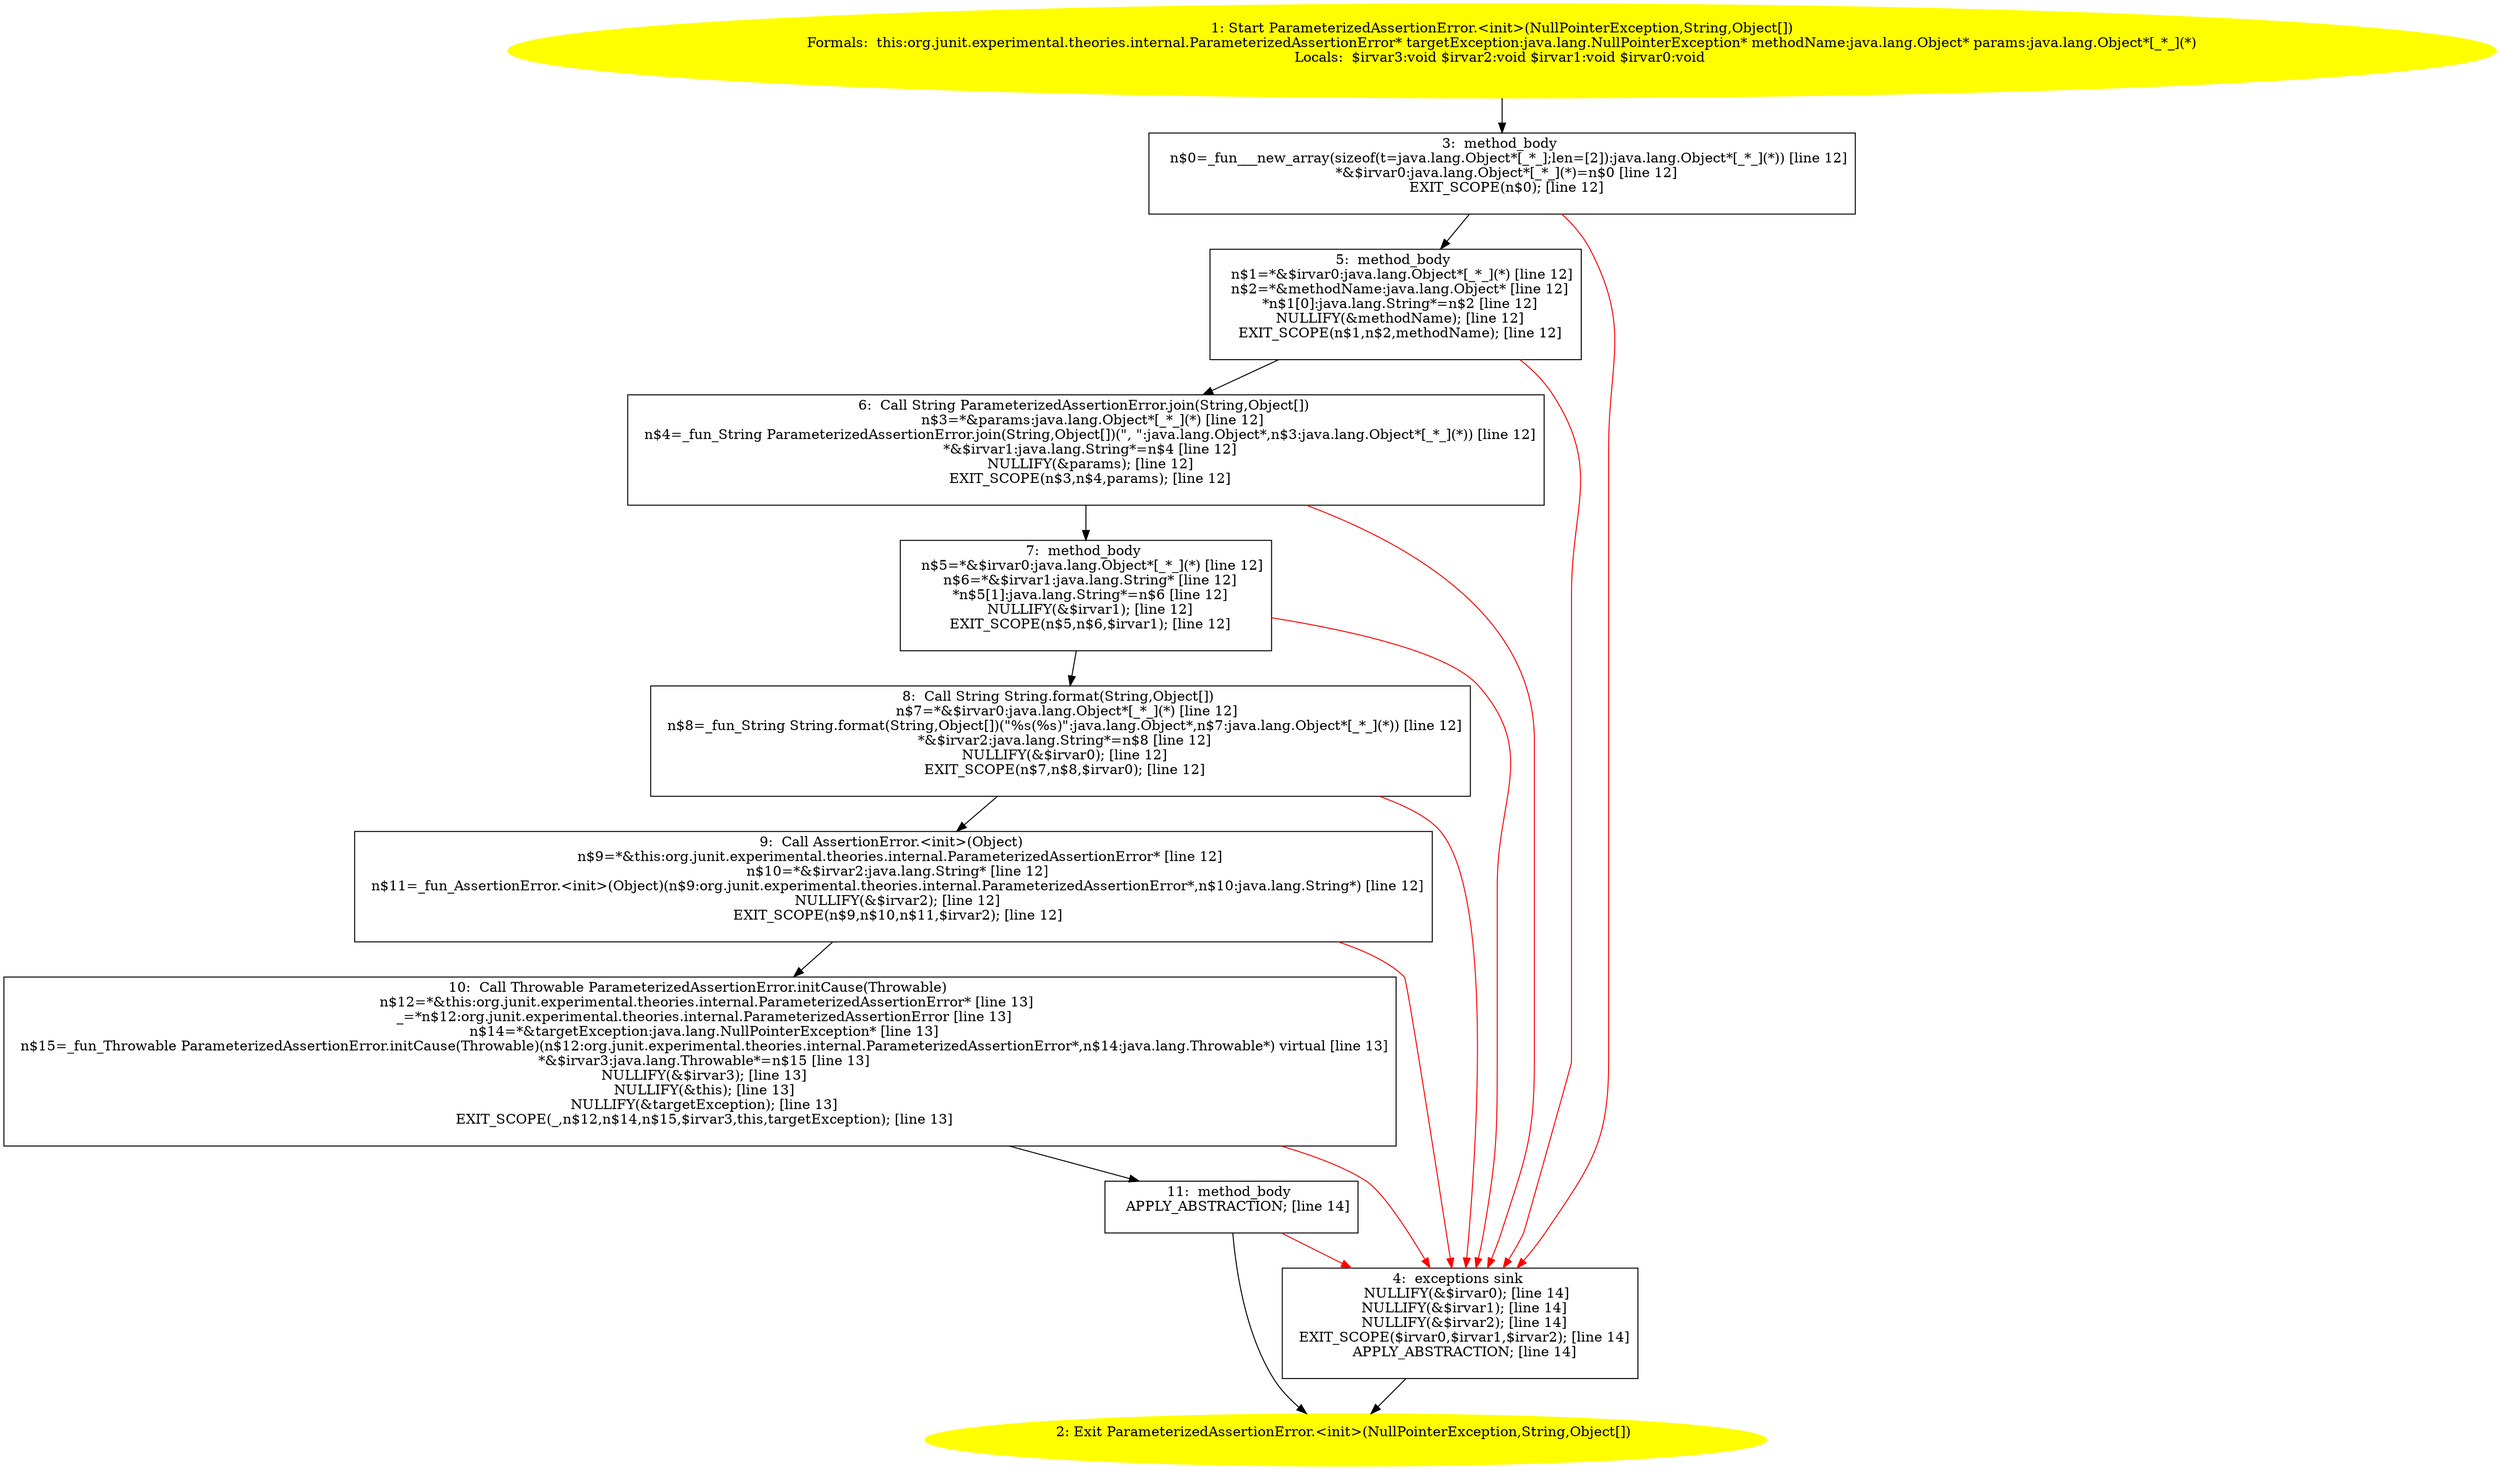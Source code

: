 /* @generated */
digraph cfg {
"org.junit.experimental.theories.internal.ParameterizedAssertionError.<init>(java.lang.NullPointerExc.0b2848925a3fdfdf93c7c607d75b80d9_1" [label="1: Start ParameterizedAssertionError.<init>(NullPointerException,String,Object[])\nFormals:  this:org.junit.experimental.theories.internal.ParameterizedAssertionError* targetException:java.lang.NullPointerException* methodName:java.lang.Object* params:java.lang.Object*[_*_](*)\nLocals:  $irvar3:void $irvar2:void $irvar1:void $irvar0:void \n  " color=yellow style=filled]
	

	 "org.junit.experimental.theories.internal.ParameterizedAssertionError.<init>(java.lang.NullPointerExc.0b2848925a3fdfdf93c7c607d75b80d9_1" -> "org.junit.experimental.theories.internal.ParameterizedAssertionError.<init>(java.lang.NullPointerExc.0b2848925a3fdfdf93c7c607d75b80d9_3" ;
"org.junit.experimental.theories.internal.ParameterizedAssertionError.<init>(java.lang.NullPointerExc.0b2848925a3fdfdf93c7c607d75b80d9_2" [label="2: Exit ParameterizedAssertionError.<init>(NullPointerException,String,Object[]) \n  " color=yellow style=filled]
	

"org.junit.experimental.theories.internal.ParameterizedAssertionError.<init>(java.lang.NullPointerExc.0b2848925a3fdfdf93c7c607d75b80d9_3" [label="3:  method_body \n   n$0=_fun___new_array(sizeof(t=java.lang.Object*[_*_];len=[2]):java.lang.Object*[_*_](*)) [line 12]\n  *&$irvar0:java.lang.Object*[_*_](*)=n$0 [line 12]\n  EXIT_SCOPE(n$0); [line 12]\n " shape="box"]
	

	 "org.junit.experimental.theories.internal.ParameterizedAssertionError.<init>(java.lang.NullPointerExc.0b2848925a3fdfdf93c7c607d75b80d9_3" -> "org.junit.experimental.theories.internal.ParameterizedAssertionError.<init>(java.lang.NullPointerExc.0b2848925a3fdfdf93c7c607d75b80d9_5" ;
	 "org.junit.experimental.theories.internal.ParameterizedAssertionError.<init>(java.lang.NullPointerExc.0b2848925a3fdfdf93c7c607d75b80d9_3" -> "org.junit.experimental.theories.internal.ParameterizedAssertionError.<init>(java.lang.NullPointerExc.0b2848925a3fdfdf93c7c607d75b80d9_4" [color="red" ];
"org.junit.experimental.theories.internal.ParameterizedAssertionError.<init>(java.lang.NullPointerExc.0b2848925a3fdfdf93c7c607d75b80d9_4" [label="4:  exceptions sink \n   NULLIFY(&$irvar0); [line 14]\n  NULLIFY(&$irvar1); [line 14]\n  NULLIFY(&$irvar2); [line 14]\n  EXIT_SCOPE($irvar0,$irvar1,$irvar2); [line 14]\n  APPLY_ABSTRACTION; [line 14]\n " shape="box"]
	

	 "org.junit.experimental.theories.internal.ParameterizedAssertionError.<init>(java.lang.NullPointerExc.0b2848925a3fdfdf93c7c607d75b80d9_4" -> "org.junit.experimental.theories.internal.ParameterizedAssertionError.<init>(java.lang.NullPointerExc.0b2848925a3fdfdf93c7c607d75b80d9_2" ;
"org.junit.experimental.theories.internal.ParameterizedAssertionError.<init>(java.lang.NullPointerExc.0b2848925a3fdfdf93c7c607d75b80d9_5" [label="5:  method_body \n   n$1=*&$irvar0:java.lang.Object*[_*_](*) [line 12]\n  n$2=*&methodName:java.lang.Object* [line 12]\n  *n$1[0]:java.lang.String*=n$2 [line 12]\n  NULLIFY(&methodName); [line 12]\n  EXIT_SCOPE(n$1,n$2,methodName); [line 12]\n " shape="box"]
	

	 "org.junit.experimental.theories.internal.ParameterizedAssertionError.<init>(java.lang.NullPointerExc.0b2848925a3fdfdf93c7c607d75b80d9_5" -> "org.junit.experimental.theories.internal.ParameterizedAssertionError.<init>(java.lang.NullPointerExc.0b2848925a3fdfdf93c7c607d75b80d9_6" ;
	 "org.junit.experimental.theories.internal.ParameterizedAssertionError.<init>(java.lang.NullPointerExc.0b2848925a3fdfdf93c7c607d75b80d9_5" -> "org.junit.experimental.theories.internal.ParameterizedAssertionError.<init>(java.lang.NullPointerExc.0b2848925a3fdfdf93c7c607d75b80d9_4" [color="red" ];
"org.junit.experimental.theories.internal.ParameterizedAssertionError.<init>(java.lang.NullPointerExc.0b2848925a3fdfdf93c7c607d75b80d9_6" [label="6:  Call String ParameterizedAssertionError.join(String,Object[]) \n   n$3=*&params:java.lang.Object*[_*_](*) [line 12]\n  n$4=_fun_String ParameterizedAssertionError.join(String,Object[])(\", \":java.lang.Object*,n$3:java.lang.Object*[_*_](*)) [line 12]\n  *&$irvar1:java.lang.String*=n$4 [line 12]\n  NULLIFY(&params); [line 12]\n  EXIT_SCOPE(n$3,n$4,params); [line 12]\n " shape="box"]
	

	 "org.junit.experimental.theories.internal.ParameterizedAssertionError.<init>(java.lang.NullPointerExc.0b2848925a3fdfdf93c7c607d75b80d9_6" -> "org.junit.experimental.theories.internal.ParameterizedAssertionError.<init>(java.lang.NullPointerExc.0b2848925a3fdfdf93c7c607d75b80d9_7" ;
	 "org.junit.experimental.theories.internal.ParameterizedAssertionError.<init>(java.lang.NullPointerExc.0b2848925a3fdfdf93c7c607d75b80d9_6" -> "org.junit.experimental.theories.internal.ParameterizedAssertionError.<init>(java.lang.NullPointerExc.0b2848925a3fdfdf93c7c607d75b80d9_4" [color="red" ];
"org.junit.experimental.theories.internal.ParameterizedAssertionError.<init>(java.lang.NullPointerExc.0b2848925a3fdfdf93c7c607d75b80d9_7" [label="7:  method_body \n   n$5=*&$irvar0:java.lang.Object*[_*_](*) [line 12]\n  n$6=*&$irvar1:java.lang.String* [line 12]\n  *n$5[1]:java.lang.String*=n$6 [line 12]\n  NULLIFY(&$irvar1); [line 12]\n  EXIT_SCOPE(n$5,n$6,$irvar1); [line 12]\n " shape="box"]
	

	 "org.junit.experimental.theories.internal.ParameterizedAssertionError.<init>(java.lang.NullPointerExc.0b2848925a3fdfdf93c7c607d75b80d9_7" -> "org.junit.experimental.theories.internal.ParameterizedAssertionError.<init>(java.lang.NullPointerExc.0b2848925a3fdfdf93c7c607d75b80d9_8" ;
	 "org.junit.experimental.theories.internal.ParameterizedAssertionError.<init>(java.lang.NullPointerExc.0b2848925a3fdfdf93c7c607d75b80d9_7" -> "org.junit.experimental.theories.internal.ParameterizedAssertionError.<init>(java.lang.NullPointerExc.0b2848925a3fdfdf93c7c607d75b80d9_4" [color="red" ];
"org.junit.experimental.theories.internal.ParameterizedAssertionError.<init>(java.lang.NullPointerExc.0b2848925a3fdfdf93c7c607d75b80d9_8" [label="8:  Call String String.format(String,Object[]) \n   n$7=*&$irvar0:java.lang.Object*[_*_](*) [line 12]\n  n$8=_fun_String String.format(String,Object[])(\"%s(%s)\":java.lang.Object*,n$7:java.lang.Object*[_*_](*)) [line 12]\n  *&$irvar2:java.lang.String*=n$8 [line 12]\n  NULLIFY(&$irvar0); [line 12]\n  EXIT_SCOPE(n$7,n$8,$irvar0); [line 12]\n " shape="box"]
	

	 "org.junit.experimental.theories.internal.ParameterizedAssertionError.<init>(java.lang.NullPointerExc.0b2848925a3fdfdf93c7c607d75b80d9_8" -> "org.junit.experimental.theories.internal.ParameterizedAssertionError.<init>(java.lang.NullPointerExc.0b2848925a3fdfdf93c7c607d75b80d9_9" ;
	 "org.junit.experimental.theories.internal.ParameterizedAssertionError.<init>(java.lang.NullPointerExc.0b2848925a3fdfdf93c7c607d75b80d9_8" -> "org.junit.experimental.theories.internal.ParameterizedAssertionError.<init>(java.lang.NullPointerExc.0b2848925a3fdfdf93c7c607d75b80d9_4" [color="red" ];
"org.junit.experimental.theories.internal.ParameterizedAssertionError.<init>(java.lang.NullPointerExc.0b2848925a3fdfdf93c7c607d75b80d9_9" [label="9:  Call AssertionError.<init>(Object) \n   n$9=*&this:org.junit.experimental.theories.internal.ParameterizedAssertionError* [line 12]\n  n$10=*&$irvar2:java.lang.String* [line 12]\n  n$11=_fun_AssertionError.<init>(Object)(n$9:org.junit.experimental.theories.internal.ParameterizedAssertionError*,n$10:java.lang.String*) [line 12]\n  NULLIFY(&$irvar2); [line 12]\n  EXIT_SCOPE(n$9,n$10,n$11,$irvar2); [line 12]\n " shape="box"]
	

	 "org.junit.experimental.theories.internal.ParameterizedAssertionError.<init>(java.lang.NullPointerExc.0b2848925a3fdfdf93c7c607d75b80d9_9" -> "org.junit.experimental.theories.internal.ParameterizedAssertionError.<init>(java.lang.NullPointerExc.0b2848925a3fdfdf93c7c607d75b80d9_10" ;
	 "org.junit.experimental.theories.internal.ParameterizedAssertionError.<init>(java.lang.NullPointerExc.0b2848925a3fdfdf93c7c607d75b80d9_9" -> "org.junit.experimental.theories.internal.ParameterizedAssertionError.<init>(java.lang.NullPointerExc.0b2848925a3fdfdf93c7c607d75b80d9_4" [color="red" ];
"org.junit.experimental.theories.internal.ParameterizedAssertionError.<init>(java.lang.NullPointerExc.0b2848925a3fdfdf93c7c607d75b80d9_10" [label="10:  Call Throwable ParameterizedAssertionError.initCause(Throwable) \n   n$12=*&this:org.junit.experimental.theories.internal.ParameterizedAssertionError* [line 13]\n  _=*n$12:org.junit.experimental.theories.internal.ParameterizedAssertionError [line 13]\n  n$14=*&targetException:java.lang.NullPointerException* [line 13]\n  n$15=_fun_Throwable ParameterizedAssertionError.initCause(Throwable)(n$12:org.junit.experimental.theories.internal.ParameterizedAssertionError*,n$14:java.lang.Throwable*) virtual [line 13]\n  *&$irvar3:java.lang.Throwable*=n$15 [line 13]\n  NULLIFY(&$irvar3); [line 13]\n  NULLIFY(&this); [line 13]\n  NULLIFY(&targetException); [line 13]\n  EXIT_SCOPE(_,n$12,n$14,n$15,$irvar3,this,targetException); [line 13]\n " shape="box"]
	

	 "org.junit.experimental.theories.internal.ParameterizedAssertionError.<init>(java.lang.NullPointerExc.0b2848925a3fdfdf93c7c607d75b80d9_10" -> "org.junit.experimental.theories.internal.ParameterizedAssertionError.<init>(java.lang.NullPointerExc.0b2848925a3fdfdf93c7c607d75b80d9_11" ;
	 "org.junit.experimental.theories.internal.ParameterizedAssertionError.<init>(java.lang.NullPointerExc.0b2848925a3fdfdf93c7c607d75b80d9_10" -> "org.junit.experimental.theories.internal.ParameterizedAssertionError.<init>(java.lang.NullPointerExc.0b2848925a3fdfdf93c7c607d75b80d9_4" [color="red" ];
"org.junit.experimental.theories.internal.ParameterizedAssertionError.<init>(java.lang.NullPointerExc.0b2848925a3fdfdf93c7c607d75b80d9_11" [label="11:  method_body \n   APPLY_ABSTRACTION; [line 14]\n " shape="box"]
	

	 "org.junit.experimental.theories.internal.ParameterizedAssertionError.<init>(java.lang.NullPointerExc.0b2848925a3fdfdf93c7c607d75b80d9_11" -> "org.junit.experimental.theories.internal.ParameterizedAssertionError.<init>(java.lang.NullPointerExc.0b2848925a3fdfdf93c7c607d75b80d9_2" ;
	 "org.junit.experimental.theories.internal.ParameterizedAssertionError.<init>(java.lang.NullPointerExc.0b2848925a3fdfdf93c7c607d75b80d9_11" -> "org.junit.experimental.theories.internal.ParameterizedAssertionError.<init>(java.lang.NullPointerExc.0b2848925a3fdfdf93c7c607d75b80d9_4" [color="red" ];
}
